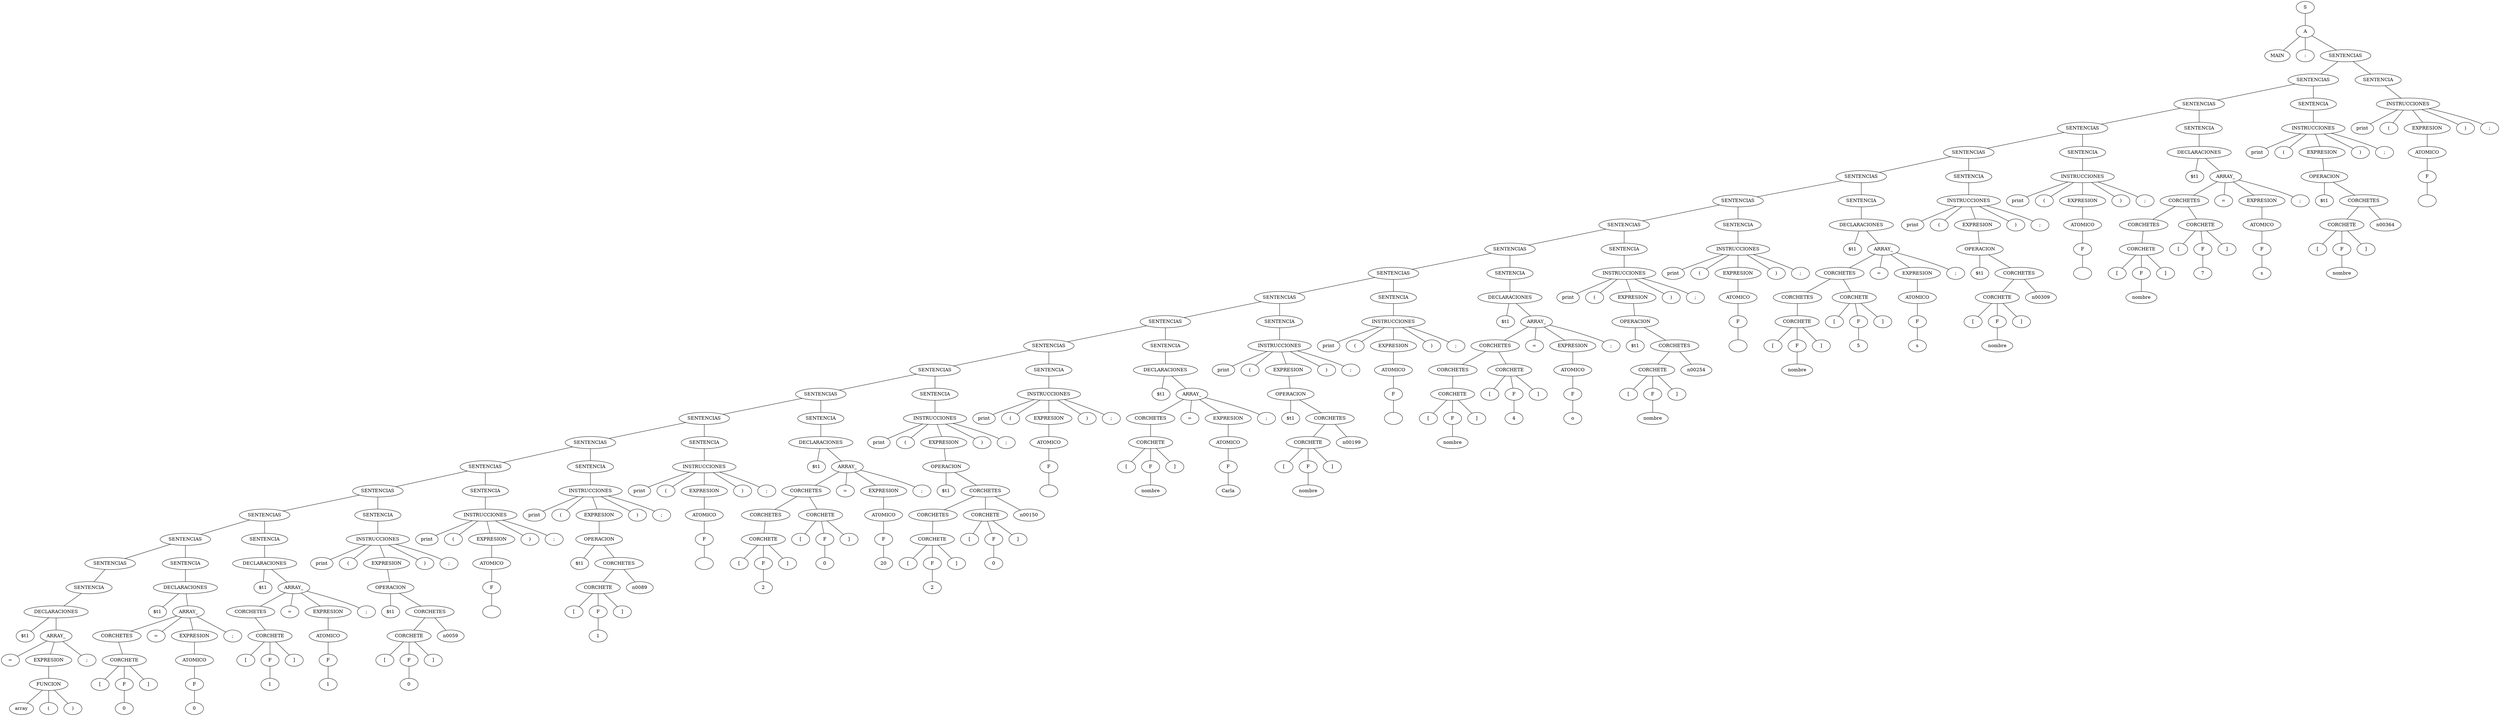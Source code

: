 graph ""{
n002;
n002 [label="array"] ;
n003;
n003 [label="("] ;
n004;
n004 [label=")"] ;
n005;
n005 [label="FUNCION"] ;
n005 -- n002;
n005 -- n003;
n005 -- n004;
n006 [label="="] ;
n007 [label="EXPRESION"] ;
n007 -- n005;
n008 [label=";"] ;
n0010 [label="$t1"] ;
n0011 [label="ARRAY_"] ;
n0011 -- n006;
n0011 -- n007;
n0011 -- n008;
n0013 [label="DECLARACIONES"] ;
n0013 -- n0010;
n0013 -- n0011;
n0015 [label="SENTENCIA"] ;
n0015 -- n0013;
n0016;
n0016 [label="0"] ;
n0017;
n0017 [label="["] ;
n0018 [label="F"] ;
n0018 -- n0016;
n0019 [label="]"] ;
n0020 [label="CORCHETE"] ;
n0020 -- n0017;
n0020 -- n0018;
n0020 -- n0019;
n0021;
n0021 [label="0"] ;
n0022;
n0022 [label="F"] ;
n0022 -- n0021;
n0023;
n0023 [label="ATOMICO"] ;
n0023 -- n0022;
n0024 [label="CORCHETES"] ;
n0024 -- n0020;
n0025 [label="="] ;
n0026 [label="EXPRESION"] ;
n0026 -- n0023;
n0027 [label=";"] ;
n0028 [label="$t1"] ;
n0029 [label="ARRAY_"] ;
n0029 -- n0024;
n0029 -- n0025;
n0029 -- n0026;
n0029 -- n0027;
n0031 [label="DECLARACIONES"] ;
n0031 -- n0028;
n0031 -- n0029;
n0033 [label="SENTENCIAS"] ;
n0033 -- n0015;
n0034 [label="SENTENCIA"] ;
n0034 -- n0031;
n0035;
n0035 [label="1"] ;
n0036;
n0036 [label="["] ;
n0037 [label="F"] ;
n0037 -- n0035;
n0038 [label="]"] ;
n0039 [label="CORCHETE"] ;
n0039 -- n0036;
n0039 -- n0037;
n0039 -- n0038;
n0040;
n0040 [label="1"] ;
n0041;
n0041 [label="F"] ;
n0041 -- n0040;
n0042;
n0042 [label="ATOMICO"] ;
n0042 -- n0041;
n0043 [label="CORCHETES"] ;
n0043 -- n0039;
n0044 [label="="] ;
n0045 [label="EXPRESION"] ;
n0045 -- n0042;
n0046 [label=";"] ;
n0047 [label="$t1"] ;
n0048 [label="ARRAY_"] ;
n0048 -- n0043;
n0048 -- n0044;
n0048 -- n0045;
n0048 -- n0046;
n0050 [label="DECLARACIONES"] ;
n0050 -- n0047;
n0050 -- n0048;
n0052 [label="SENTENCIAS"] ;
n0052 -- n0033;
n0052 -- n0034;
n0053 [label="SENTENCIA"] ;
n0053 -- n0050;
n0054;
n0054 [label="0"] ;
n0055;
n0055 [label="["] ;
n0056 [label="F"] ;
n0056 -- n0054;
n0057 [label="]"] ;
n0058 [label="CORCHETE"] ;
n0058 -- n0055;
n0058 -- n0056;
n0058 -- n0057;
n0060;
n0060 [label="$t1"] ;
n0061;
n0061 [label="CORCHETES"] ;
n0061 -- n0058;
n0061 -- n0059;
n0062;
n0062 [label="OPERACION"] ;
n0062 -- n0060;
n0062 -- n0061;
n0063 [label="print"] ;
n0064 [label="("] ;
n0065 [label="EXPRESION"] ;
n0066 [label=")"] ;
n0067 [label=";"] ;
n0065 -- n0062;
n0068 [label="INSTRUCCIONES"] ;
n0068 -- n0063;
n0068 -- n0064;
n0068 -- n0065;
n0068 -- n0066;
n0068 -- n0067;
n0070 [label="SENTENCIAS"] ;
n0070 -- n0052;
n0070 -- n0053;
n0071 [label="SENTENCIA"] ;
n0071 -- n0068;
n0072;
n0072 [label="\n"] ;
n0073;
n0073 [label="F"] ;
n0073 -- n0072;
n0074;
n0074 [label="ATOMICO"] ;
n0074 -- n0073;
n0075 [label="print"] ;
n0076 [label="("] ;
n0077 [label="EXPRESION"] ;
n0078 [label=")"] ;
n0079 [label=";"] ;
n0077 -- n0074;
n0080 [label="INSTRUCCIONES"] ;
n0080 -- n0075;
n0080 -- n0076;
n0080 -- n0077;
n0080 -- n0078;
n0080 -- n0079;
n0082 [label="SENTENCIAS"] ;
n0082 -- n0070;
n0082 -- n0071;
n0083 [label="SENTENCIA"] ;
n0083 -- n0080;
n0084;
n0084 [label="1"] ;
n0085;
n0085 [label="["] ;
n0086 [label="F"] ;
n0086 -- n0084;
n0087 [label="]"] ;
n0088 [label="CORCHETE"] ;
n0088 -- n0085;
n0088 -- n0086;
n0088 -- n0087;
n0090;
n0090 [label="$t1"] ;
n0091;
n0091 [label="CORCHETES"] ;
n0091 -- n0088;
n0091 -- n0089;
n0092;
n0092 [label="OPERACION"] ;
n0092 -- n0090;
n0092 -- n0091;
n0093 [label="print"] ;
n0094 [label="("] ;
n0095 [label="EXPRESION"] ;
n0096 [label=")"] ;
n0097 [label=";"] ;
n0095 -- n0092;
n0098 [label="INSTRUCCIONES"] ;
n0098 -- n0093;
n0098 -- n0094;
n0098 -- n0095;
n0098 -- n0096;
n0098 -- n0097;
n00100 [label="SENTENCIAS"] ;
n00100 -- n0082;
n00100 -- n0083;
n00101 [label="SENTENCIA"] ;
n00101 -- n0098;
n00102;
n00102 [label="\n"] ;
n00103;
n00103 [label="F"] ;
n00103 -- n00102;
n00104;
n00104 [label="ATOMICO"] ;
n00104 -- n00103;
n00105 [label="print"] ;
n00106 [label="("] ;
n00107 [label="EXPRESION"] ;
n00108 [label=")"] ;
n00109 [label=";"] ;
n00107 -- n00104;
n00110 [label="INSTRUCCIONES"] ;
n00110 -- n00105;
n00110 -- n00106;
n00110 -- n00107;
n00110 -- n00108;
n00110 -- n00109;
n00112 [label="SENTENCIAS"] ;
n00112 -- n00100;
n00112 -- n00101;
n00113 [label="SENTENCIA"] ;
n00113 -- n00110;
n00114;
n00114 [label="2"] ;
n00115;
n00115 [label="["] ;
n00116 [label="F"] ;
n00116 -- n00114;
n00117 [label="]"] ;
n00118 [label="CORCHETE"] ;
n00118 -- n00115;
n00118 -- n00116;
n00118 -- n00117;
n00119;
n00119 [label="0"] ;
n00120;
n00120 [label="["] ;
n00121 [label="F"] ;
n00121 -- n00119;
n00122 [label="]"] ;
n00123 [label="CORCHETES"] ;
n00123 -- n00118;
n00124 [label="CORCHETE"] ;
n00124 -- n00120;
n00124 -- n00121;
n00124 -- n00122;
n00125;
n00125 [label="20"] ;
n00126;
n00126 [label="F"] ;
n00126 -- n00125;
n00127;
n00127 [label="ATOMICO"] ;
n00127 -- n00126;
n00128 [label="CORCHETES"] ;
n00128 -- n00123;
n00128 -- n00124;
n00129 [label="="] ;
n00130 [label="EXPRESION"] ;
n00130 -- n00127;
n00131 [label=";"] ;
n00132 [label="$t1"] ;
n00133 [label="ARRAY_"] ;
n00133 -- n00128;
n00133 -- n00129;
n00133 -- n00130;
n00133 -- n00131;
n00135 [label="DECLARACIONES"] ;
n00135 -- n00132;
n00135 -- n00133;
n00137 [label="SENTENCIAS"] ;
n00137 -- n00112;
n00137 -- n00113;
n00138 [label="SENTENCIA"] ;
n00138 -- n00135;
n00139;
n00139 [label="2"] ;
n00140;
n00140 [label="["] ;
n00141 [label="F"] ;
n00141 -- n00139;
n00142 [label="]"] ;
n00143 [label="CORCHETE"] ;
n00143 -- n00140;
n00143 -- n00141;
n00143 -- n00142;
n00144;
n00144 [label="0"] ;
n00145;
n00145 [label="["] ;
n00146 [label="F"] ;
n00146 -- n00144;
n00147 [label="]"] ;
n00148 [label="CORCHETES"] ;
n00148 -- n00143;
n00149 [label="CORCHETE"] ;
n00149 -- n00145;
n00149 -- n00146;
n00149 -- n00147;
n00151;
n00151 [label="$t1"] ;
n00152;
n00152 [label="CORCHETES"] ;
n00152 -- n00148;
n00152 -- n00149;
n00152 -- n00150;
n00153;
n00153 [label="OPERACION"] ;
n00153 -- n00151;
n00153 -- n00152;
n00154 [label="print"] ;
n00155 [label="("] ;
n00156 [label="EXPRESION"] ;
n00157 [label=")"] ;
n00158 [label=";"] ;
n00156 -- n00153;
n00159 [label="INSTRUCCIONES"] ;
n00159 -- n00154;
n00159 -- n00155;
n00159 -- n00156;
n00159 -- n00157;
n00159 -- n00158;
n00161 [label="SENTENCIAS"] ;
n00161 -- n00137;
n00161 -- n00138;
n00162 [label="SENTENCIA"] ;
n00162 -- n00159;
n00163;
n00163 [label="\n"] ;
n00164;
n00164 [label="F"] ;
n00164 -- n00163;
n00165;
n00165 [label="ATOMICO"] ;
n00165 -- n00164;
n00166 [label="print"] ;
n00167 [label="("] ;
n00168 [label="EXPRESION"] ;
n00169 [label=")"] ;
n00170 [label=";"] ;
n00168 -- n00165;
n00171 [label="INSTRUCCIONES"] ;
n00171 -- n00166;
n00171 -- n00167;
n00171 -- n00168;
n00171 -- n00169;
n00171 -- n00170;
n00173 [label="SENTENCIAS"] ;
n00173 -- n00161;
n00173 -- n00162;
n00174 [label="SENTENCIA"] ;
n00174 -- n00171;
n00175;
n00175 [label="nombre"] ;
n00176;
n00176 [label="["] ;
n00177 [label="F"] ;
n00177 -- n00175;
n00178 [label="]"] ;
n00179 [label="CORCHETE"] ;
n00179 -- n00176;
n00179 -- n00177;
n00179 -- n00178;
n00180;
n00180 [label="Carla"] ;
n00181;
n00181 [label="F"] ;
n00181 -- n00180;
n00182;
n00182 [label="ATOMICO"] ;
n00182 -- n00181;
n00183 [label="CORCHETES"] ;
n00183 -- n00179;
n00184 [label="="] ;
n00185 [label="EXPRESION"] ;
n00185 -- n00182;
n00186 [label=";"] ;
n00187 [label="$t1"] ;
n00188 [label="ARRAY_"] ;
n00188 -- n00183;
n00188 -- n00184;
n00188 -- n00185;
n00188 -- n00186;
n00190 [label="DECLARACIONES"] ;
n00190 -- n00187;
n00190 -- n00188;
n00192 [label="SENTENCIAS"] ;
n00192 -- n00173;
n00192 -- n00174;
n00193 [label="SENTENCIA"] ;
n00193 -- n00190;
n00194;
n00194 [label="nombre"] ;
n00195;
n00195 [label="["] ;
n00196 [label="F"] ;
n00196 -- n00194;
n00197 [label="]"] ;
n00198 [label="CORCHETE"] ;
n00198 -- n00195;
n00198 -- n00196;
n00198 -- n00197;
n00200;
n00200 [label="$t1"] ;
n00201;
n00201 [label="CORCHETES"] ;
n00201 -- n00198;
n00201 -- n00199;
n00202;
n00202 [label="OPERACION"] ;
n00202 -- n00200;
n00202 -- n00201;
n00203 [label="print"] ;
n00204 [label="("] ;
n00205 [label="EXPRESION"] ;
n00206 [label=")"] ;
n00207 [label=";"] ;
n00205 -- n00202;
n00208 [label="INSTRUCCIONES"] ;
n00208 -- n00203;
n00208 -- n00204;
n00208 -- n00205;
n00208 -- n00206;
n00208 -- n00207;
n00210 [label="SENTENCIAS"] ;
n00210 -- n00192;
n00210 -- n00193;
n00211 [label="SENTENCIA"] ;
n00211 -- n00208;
n00212;
n00212 [label="\n"] ;
n00213;
n00213 [label="F"] ;
n00213 -- n00212;
n00214;
n00214 [label="ATOMICO"] ;
n00214 -- n00213;
n00215 [label="print"] ;
n00216 [label="("] ;
n00217 [label="EXPRESION"] ;
n00218 [label=")"] ;
n00219 [label=";"] ;
n00217 -- n00214;
n00220 [label="INSTRUCCIONES"] ;
n00220 -- n00215;
n00220 -- n00216;
n00220 -- n00217;
n00220 -- n00218;
n00220 -- n00219;
n00222 [label="SENTENCIAS"] ;
n00222 -- n00210;
n00222 -- n00211;
n00223 [label="SENTENCIA"] ;
n00223 -- n00220;
n00224;
n00224 [label="nombre"] ;
n00225;
n00225 [label="["] ;
n00226 [label="F"] ;
n00226 -- n00224;
n00227 [label="]"] ;
n00228 [label="CORCHETE"] ;
n00228 -- n00225;
n00228 -- n00226;
n00228 -- n00227;
n00229;
n00229 [label="4"] ;
n00230;
n00230 [label="["] ;
n00231 [label="F"] ;
n00231 -- n00229;
n00232 [label="]"] ;
n00233 [label="CORCHETES"] ;
n00233 -- n00228;
n00234 [label="CORCHETE"] ;
n00234 -- n00230;
n00234 -- n00231;
n00234 -- n00232;
n00235;
n00235 [label="o"] ;
n00236;
n00236 [label="F"] ;
n00236 -- n00235;
n00237;
n00237 [label="ATOMICO"] ;
n00237 -- n00236;
n00238 [label="CORCHETES"] ;
n00238 -- n00233;
n00238 -- n00234;
n00239 [label="="] ;
n00240 [label="EXPRESION"] ;
n00240 -- n00237;
n00241 [label=";"] ;
n00242 [label="$t1"] ;
n00243 [label="ARRAY_"] ;
n00243 -- n00238;
n00243 -- n00239;
n00243 -- n00240;
n00243 -- n00241;
n00245 [label="DECLARACIONES"] ;
n00245 -- n00242;
n00245 -- n00243;
n00247 [label="SENTENCIAS"] ;
n00247 -- n00222;
n00247 -- n00223;
n00248 [label="SENTENCIA"] ;
n00248 -- n00245;
n00249;
n00249 [label="nombre"] ;
n00250;
n00250 [label="["] ;
n00251 [label="F"] ;
n00251 -- n00249;
n00252 [label="]"] ;
n00253 [label="CORCHETE"] ;
n00253 -- n00250;
n00253 -- n00251;
n00253 -- n00252;
n00255;
n00255 [label="$t1"] ;
n00256;
n00256 [label="CORCHETES"] ;
n00256 -- n00253;
n00256 -- n00254;
n00257;
n00257 [label="OPERACION"] ;
n00257 -- n00255;
n00257 -- n00256;
n00258 [label="print"] ;
n00259 [label="("] ;
n00260 [label="EXPRESION"] ;
n00261 [label=")"] ;
n00262 [label=";"] ;
n00260 -- n00257;
n00263 [label="INSTRUCCIONES"] ;
n00263 -- n00258;
n00263 -- n00259;
n00263 -- n00260;
n00263 -- n00261;
n00263 -- n00262;
n00265 [label="SENTENCIAS"] ;
n00265 -- n00247;
n00265 -- n00248;
n00266 [label="SENTENCIA"] ;
n00266 -- n00263;
n00267;
n00267 [label="\n"] ;
n00268;
n00268 [label="F"] ;
n00268 -- n00267;
n00269;
n00269 [label="ATOMICO"] ;
n00269 -- n00268;
n00270 [label="print"] ;
n00271 [label="("] ;
n00272 [label="EXPRESION"] ;
n00273 [label=")"] ;
n00274 [label=";"] ;
n00272 -- n00269;
n00275 [label="INSTRUCCIONES"] ;
n00275 -- n00270;
n00275 -- n00271;
n00275 -- n00272;
n00275 -- n00273;
n00275 -- n00274;
n00277 [label="SENTENCIAS"] ;
n00277 -- n00265;
n00277 -- n00266;
n00278 [label="SENTENCIA"] ;
n00278 -- n00275;
n00279;
n00279 [label="nombre"] ;
n00280;
n00280 [label="["] ;
n00281 [label="F"] ;
n00281 -- n00279;
n00282 [label="]"] ;
n00283 [label="CORCHETE"] ;
n00283 -- n00280;
n00283 -- n00281;
n00283 -- n00282;
n00284;
n00284 [label="5"] ;
n00285;
n00285 [label="["] ;
n00286 [label="F"] ;
n00286 -- n00284;
n00287 [label="]"] ;
n00288 [label="CORCHETES"] ;
n00288 -- n00283;
n00289 [label="CORCHETE"] ;
n00289 -- n00285;
n00289 -- n00286;
n00289 -- n00287;
n00290;
n00290 [label="s"] ;
n00291;
n00291 [label="F"] ;
n00291 -- n00290;
n00292;
n00292 [label="ATOMICO"] ;
n00292 -- n00291;
n00293 [label="CORCHETES"] ;
n00293 -- n00288;
n00293 -- n00289;
n00294 [label="="] ;
n00295 [label="EXPRESION"] ;
n00295 -- n00292;
n00296 [label=";"] ;
n00297 [label="$t1"] ;
n00298 [label="ARRAY_"] ;
n00298 -- n00293;
n00298 -- n00294;
n00298 -- n00295;
n00298 -- n00296;
n00300 [label="DECLARACIONES"] ;
n00300 -- n00297;
n00300 -- n00298;
n00302 [label="SENTENCIAS"] ;
n00302 -- n00277;
n00302 -- n00278;
n00303 [label="SENTENCIA"] ;
n00303 -- n00300;
n00304;
n00304 [label="nombre"] ;
n00305;
n00305 [label="["] ;
n00306 [label="F"] ;
n00306 -- n00304;
n00307 [label="]"] ;
n00308 [label="CORCHETE"] ;
n00308 -- n00305;
n00308 -- n00306;
n00308 -- n00307;
n00310;
n00310 [label="$t1"] ;
n00311;
n00311 [label="CORCHETES"] ;
n00311 -- n00308;
n00311 -- n00309;
n00312;
n00312 [label="OPERACION"] ;
n00312 -- n00310;
n00312 -- n00311;
n00313 [label="print"] ;
n00314 [label="("] ;
n00315 [label="EXPRESION"] ;
n00316 [label=")"] ;
n00317 [label=";"] ;
n00315 -- n00312;
n00318 [label="INSTRUCCIONES"] ;
n00318 -- n00313;
n00318 -- n00314;
n00318 -- n00315;
n00318 -- n00316;
n00318 -- n00317;
n00320 [label="SENTENCIAS"] ;
n00320 -- n00302;
n00320 -- n00303;
n00321 [label="SENTENCIA"] ;
n00321 -- n00318;
n00322;
n00322 [label="\n"] ;
n00323;
n00323 [label="F"] ;
n00323 -- n00322;
n00324;
n00324 [label="ATOMICO"] ;
n00324 -- n00323;
n00325 [label="print"] ;
n00326 [label="("] ;
n00327 [label="EXPRESION"] ;
n00328 [label=")"] ;
n00329 [label=";"] ;
n00327 -- n00324;
n00330 [label="INSTRUCCIONES"] ;
n00330 -- n00325;
n00330 -- n00326;
n00330 -- n00327;
n00330 -- n00328;
n00330 -- n00329;
n00332 [label="SENTENCIAS"] ;
n00332 -- n00320;
n00332 -- n00321;
n00333 [label="SENTENCIA"] ;
n00333 -- n00330;
n00334;
n00334 [label="nombre"] ;
n00335;
n00335 [label="["] ;
n00336 [label="F"] ;
n00336 -- n00334;
n00337 [label="]"] ;
n00338 [label="CORCHETE"] ;
n00338 -- n00335;
n00338 -- n00336;
n00338 -- n00337;
n00339;
n00339 [label="7"] ;
n00340;
n00340 [label="["] ;
n00341 [label="F"] ;
n00341 -- n00339;
n00342 [label="]"] ;
n00343 [label="CORCHETES"] ;
n00343 -- n00338;
n00344 [label="CORCHETE"] ;
n00344 -- n00340;
n00344 -- n00341;
n00344 -- n00342;
n00345;
n00345 [label="s"] ;
n00346;
n00346 [label="F"] ;
n00346 -- n00345;
n00347;
n00347 [label="ATOMICO"] ;
n00347 -- n00346;
n00348 [label="CORCHETES"] ;
n00348 -- n00343;
n00348 -- n00344;
n00349 [label="="] ;
n00350 [label="EXPRESION"] ;
n00350 -- n00347;
n00351 [label=";"] ;
n00352 [label="$t1"] ;
n00353 [label="ARRAY_"] ;
n00353 -- n00348;
n00353 -- n00349;
n00353 -- n00350;
n00353 -- n00351;
n00355 [label="DECLARACIONES"] ;
n00355 -- n00352;
n00355 -- n00353;
n00357 [label="SENTENCIAS"] ;
n00357 -- n00332;
n00357 -- n00333;
n00358 [label="SENTENCIA"] ;
n00358 -- n00355;
n00359;
n00359 [label="nombre"] ;
n00360;
n00360 [label="["] ;
n00361 [label="F"] ;
n00361 -- n00359;
n00362 [label="]"] ;
n00363 [label="CORCHETE"] ;
n00363 -- n00360;
n00363 -- n00361;
n00363 -- n00362;
n00365;
n00365 [label="$t1"] ;
n00366;
n00366 [label="CORCHETES"] ;
n00366 -- n00363;
n00366 -- n00364;
n00367;
n00367 [label="OPERACION"] ;
n00367 -- n00365;
n00367 -- n00366;
n00368 [label="print"] ;
n00369 [label="("] ;
n00370 [label="EXPRESION"] ;
n00371 [label=")"] ;
n00372 [label=";"] ;
n00370 -- n00367;
n00373 [label="INSTRUCCIONES"] ;
n00373 -- n00368;
n00373 -- n00369;
n00373 -- n00370;
n00373 -- n00371;
n00373 -- n00372;
n00375 [label="SENTENCIAS"] ;
n00375 -- n00357;
n00375 -- n00358;
n00376 [label="SENTENCIA"] ;
n00376 -- n00373;
n00377;
n00377 [label="\n"] ;
n00378;
n00378 [label="F"] ;
n00378 -- n00377;
n00379;
n00379 [label="ATOMICO"] ;
n00379 -- n00378;
n00380 [label="print"] ;
n00381 [label="("] ;
n00382 [label="EXPRESION"] ;
n00383 [label=")"] ;
n00384 [label=";"] ;
n00382 -- n00379;
n00385 [label="INSTRUCCIONES"] ;
n00385 -- n00380;
n00385 -- n00381;
n00385 -- n00382;
n00385 -- n00383;
n00385 -- n00384;
n00387 [label="SENTENCIAS"] ;
n00387 -- n00375;
n00387 -- n00376;
n00388 [label="SENTENCIA"] ;
n00388 -- n00385;
n00390 [label="MAIN"] ;
n00391 [label=":"] ;
n00392 [label="SENTENCIAS"] ;
n00392 -- n00387;
n00392 -- n00388;
n00393 [label="A"] ;
n00393 -- n00390;
n00393 -- n00391;
n00393 -- n00392;
n00394 [label="S"] ;
n00394 -- n00393;
}